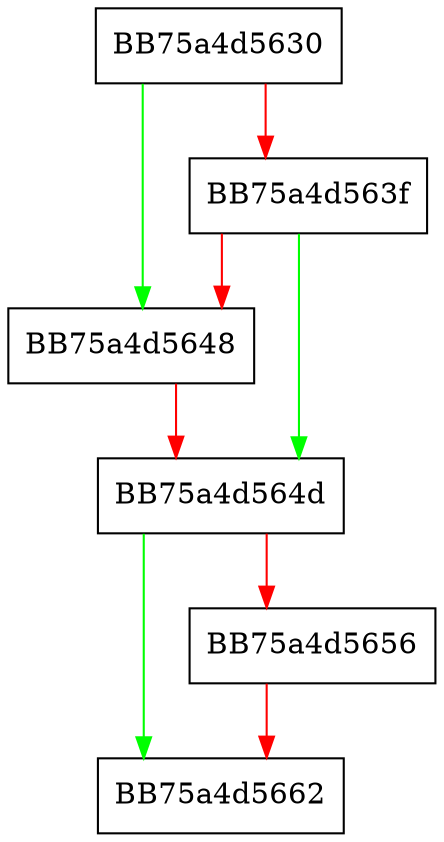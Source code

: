 digraph DoCachePurge {
  node [shape="box"];
  graph [splines=ortho];
  BB75a4d5630 -> BB75a4d5648 [color="green"];
  BB75a4d5630 -> BB75a4d563f [color="red"];
  BB75a4d563f -> BB75a4d564d [color="green"];
  BB75a4d563f -> BB75a4d5648 [color="red"];
  BB75a4d5648 -> BB75a4d564d [color="red"];
  BB75a4d564d -> BB75a4d5662 [color="green"];
  BB75a4d564d -> BB75a4d5656 [color="red"];
  BB75a4d5656 -> BB75a4d5662 [color="red"];
}